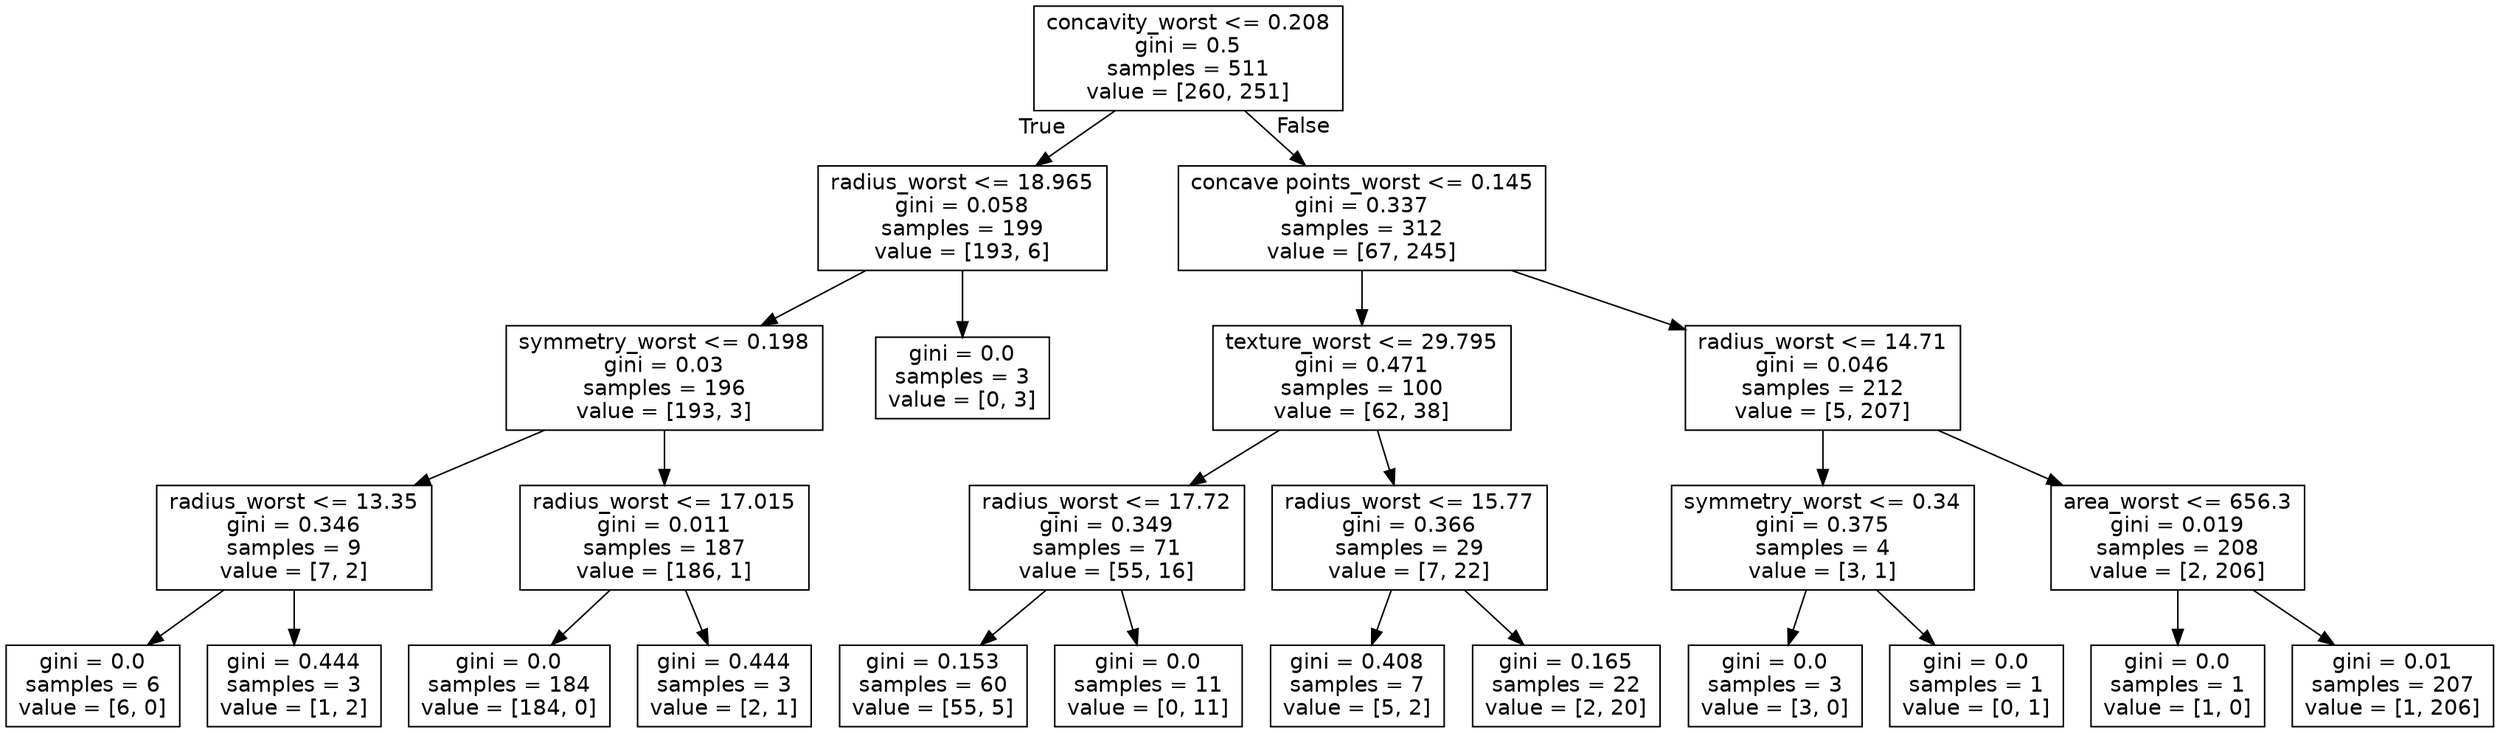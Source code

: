 digraph Tree {
node [shape=box, fontname="helvetica"] ;
edge [fontname="helvetica"] ;
0 [label="concavity_worst <= 0.208\ngini = 0.5\nsamples = 511\nvalue = [260, 251]"] ;
1 [label="radius_worst <= 18.965\ngini = 0.058\nsamples = 199\nvalue = [193, 6]"] ;
0 -> 1 [labeldistance=2.5, labelangle=45, headlabel="True"] ;
2 [label="symmetry_worst <= 0.198\ngini = 0.03\nsamples = 196\nvalue = [193, 3]"] ;
1 -> 2 ;
3 [label="radius_worst <= 13.35\ngini = 0.346\nsamples = 9\nvalue = [7, 2]"] ;
2 -> 3 ;
4 [label="gini = 0.0\nsamples = 6\nvalue = [6, 0]"] ;
3 -> 4 ;
5 [label="gini = 0.444\nsamples = 3\nvalue = [1, 2]"] ;
3 -> 5 ;
6 [label="radius_worst <= 17.015\ngini = 0.011\nsamples = 187\nvalue = [186, 1]"] ;
2 -> 6 ;
7 [label="gini = 0.0\nsamples = 184\nvalue = [184, 0]"] ;
6 -> 7 ;
8 [label="gini = 0.444\nsamples = 3\nvalue = [2, 1]"] ;
6 -> 8 ;
9 [label="gini = 0.0\nsamples = 3\nvalue = [0, 3]"] ;
1 -> 9 ;
10 [label="concave points_worst <= 0.145\ngini = 0.337\nsamples = 312\nvalue = [67, 245]"] ;
0 -> 10 [labeldistance=2.5, labelangle=-45, headlabel="False"] ;
11 [label="texture_worst <= 29.795\ngini = 0.471\nsamples = 100\nvalue = [62, 38]"] ;
10 -> 11 ;
12 [label="radius_worst <= 17.72\ngini = 0.349\nsamples = 71\nvalue = [55, 16]"] ;
11 -> 12 ;
13 [label="gini = 0.153\nsamples = 60\nvalue = [55, 5]"] ;
12 -> 13 ;
14 [label="gini = 0.0\nsamples = 11\nvalue = [0, 11]"] ;
12 -> 14 ;
15 [label="radius_worst <= 15.77\ngini = 0.366\nsamples = 29\nvalue = [7, 22]"] ;
11 -> 15 ;
16 [label="gini = 0.408\nsamples = 7\nvalue = [5, 2]"] ;
15 -> 16 ;
17 [label="gini = 0.165\nsamples = 22\nvalue = [2, 20]"] ;
15 -> 17 ;
18 [label="radius_worst <= 14.71\ngini = 0.046\nsamples = 212\nvalue = [5, 207]"] ;
10 -> 18 ;
19 [label="symmetry_worst <= 0.34\ngini = 0.375\nsamples = 4\nvalue = [3, 1]"] ;
18 -> 19 ;
20 [label="gini = 0.0\nsamples = 3\nvalue = [3, 0]"] ;
19 -> 20 ;
21 [label="gini = 0.0\nsamples = 1\nvalue = [0, 1]"] ;
19 -> 21 ;
22 [label="area_worst <= 656.3\ngini = 0.019\nsamples = 208\nvalue = [2, 206]"] ;
18 -> 22 ;
23 [label="gini = 0.0\nsamples = 1\nvalue = [1, 0]"] ;
22 -> 23 ;
24 [label="gini = 0.01\nsamples = 207\nvalue = [1, 206]"] ;
22 -> 24 ;
}